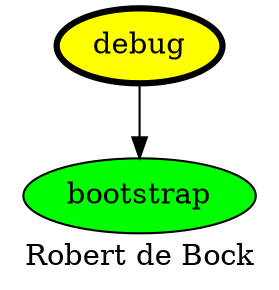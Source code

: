 digraph PhiloDilemma {
  label = "Robert de Bock" ;
  overlap=false
  {
    bootstrap [fillcolor=green style=filled]
    debug [fillcolor=yellow style=filled penwidth=3]
  }
  debug -> bootstrap
}
